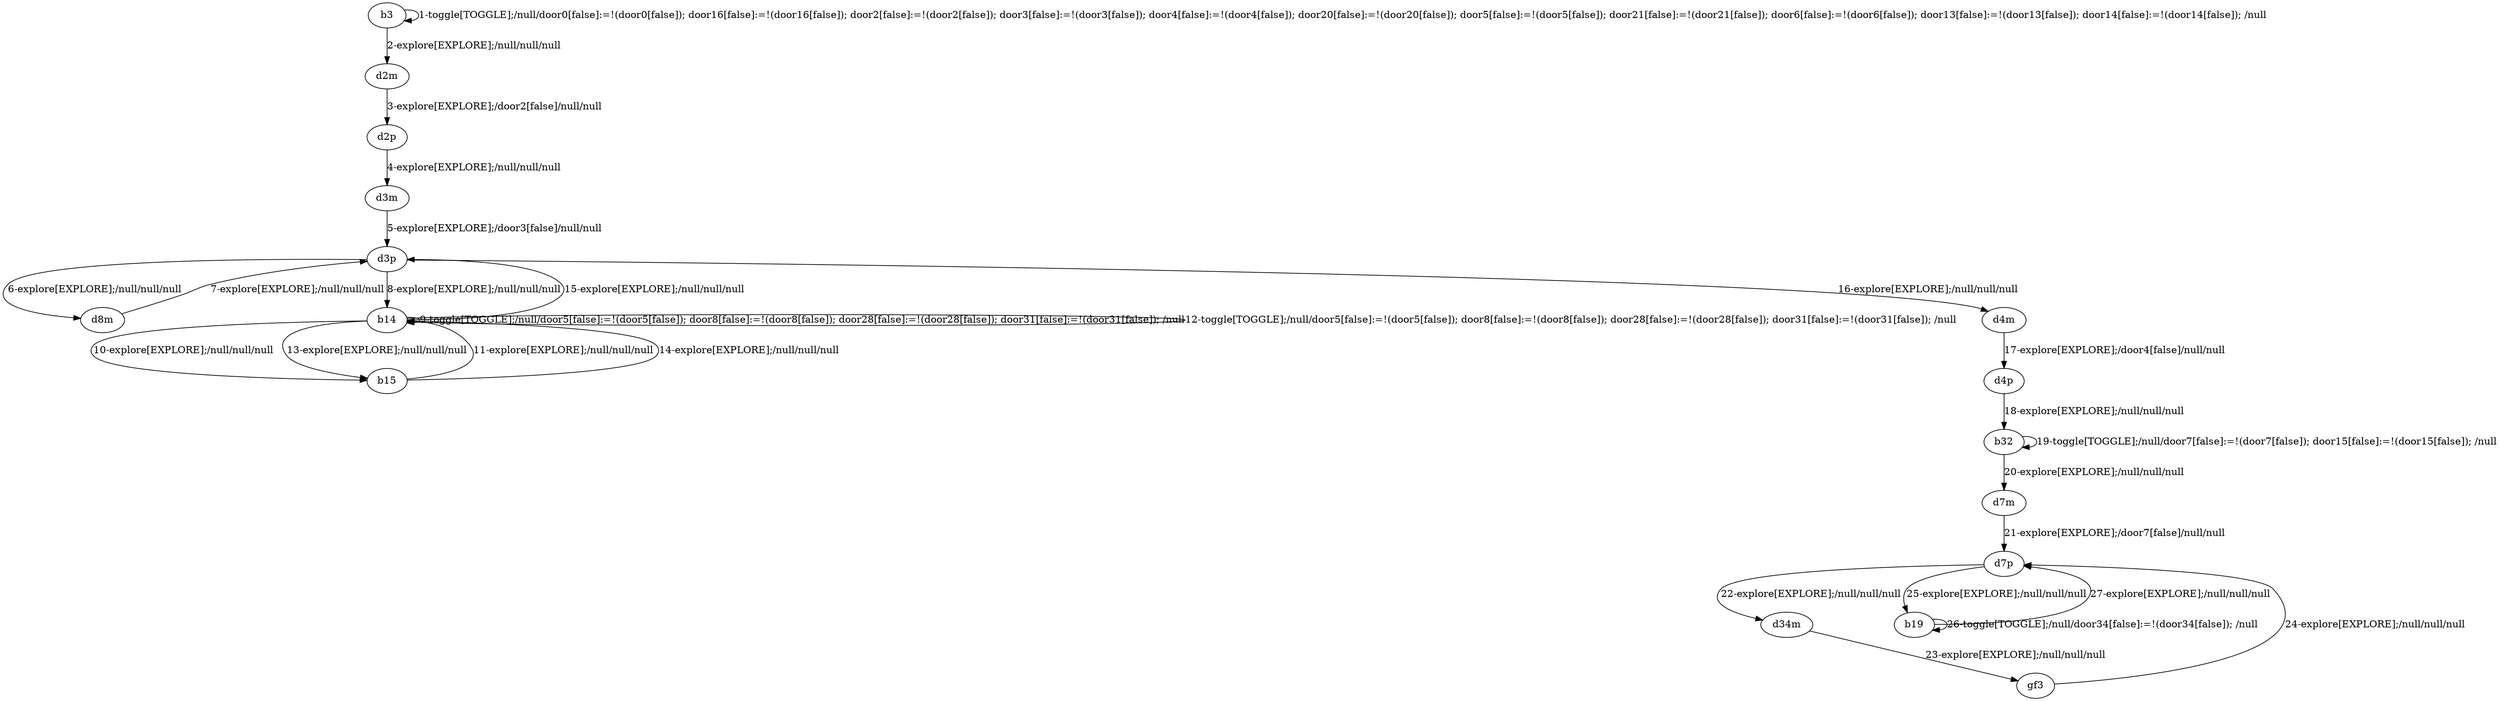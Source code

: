 # Total number of goals covered by this test: 1
# b19 --> d7p

digraph g {
"b3" -> "b3" [label = "1-toggle[TOGGLE];/null/door0[false]:=!(door0[false]); door16[false]:=!(door16[false]); door2[false]:=!(door2[false]); door3[false]:=!(door3[false]); door4[false]:=!(door4[false]); door20[false]:=!(door20[false]); door5[false]:=!(door5[false]); door21[false]:=!(door21[false]); door6[false]:=!(door6[false]); door13[false]:=!(door13[false]); door14[false]:=!(door14[false]); /null"];
"b3" -> "d2m" [label = "2-explore[EXPLORE];/null/null/null"];
"d2m" -> "d2p" [label = "3-explore[EXPLORE];/door2[false]/null/null"];
"d2p" -> "d3m" [label = "4-explore[EXPLORE];/null/null/null"];
"d3m" -> "d3p" [label = "5-explore[EXPLORE];/door3[false]/null/null"];
"d3p" -> "d8m" [label = "6-explore[EXPLORE];/null/null/null"];
"d8m" -> "d3p" [label = "7-explore[EXPLORE];/null/null/null"];
"d3p" -> "b14" [label = "8-explore[EXPLORE];/null/null/null"];
"b14" -> "b14" [label = "9-toggle[TOGGLE];/null/door5[false]:=!(door5[false]); door8[false]:=!(door8[false]); door28[false]:=!(door28[false]); door31[false]:=!(door31[false]); /null"];
"b14" -> "b15" [label = "10-explore[EXPLORE];/null/null/null"];
"b15" -> "b14" [label = "11-explore[EXPLORE];/null/null/null"];
"b14" -> "b14" [label = "12-toggle[TOGGLE];/null/door5[false]:=!(door5[false]); door8[false]:=!(door8[false]); door28[false]:=!(door28[false]); door31[false]:=!(door31[false]); /null"];
"b14" -> "b15" [label = "13-explore[EXPLORE];/null/null/null"];
"b15" -> "b14" [label = "14-explore[EXPLORE];/null/null/null"];
"b14" -> "d3p" [label = "15-explore[EXPLORE];/null/null/null"];
"d3p" -> "d4m" [label = "16-explore[EXPLORE];/null/null/null"];
"d4m" -> "d4p" [label = "17-explore[EXPLORE];/door4[false]/null/null"];
"d4p" -> "b32" [label = "18-explore[EXPLORE];/null/null/null"];
"b32" -> "b32" [label = "19-toggle[TOGGLE];/null/door7[false]:=!(door7[false]); door15[false]:=!(door15[false]); /null"];
"b32" -> "d7m" [label = "20-explore[EXPLORE];/null/null/null"];
"d7m" -> "d7p" [label = "21-explore[EXPLORE];/door7[false]/null/null"];
"d7p" -> "d34m" [label = "22-explore[EXPLORE];/null/null/null"];
"d34m" -> "gf3" [label = "23-explore[EXPLORE];/null/null/null"];
"gf3" -> "d7p" [label = "24-explore[EXPLORE];/null/null/null"];
"d7p" -> "b19" [label = "25-explore[EXPLORE];/null/null/null"];
"b19" -> "b19" [label = "26-toggle[TOGGLE];/null/door34[false]:=!(door34[false]); /null"];
"b19" -> "d7p" [label = "27-explore[EXPLORE];/null/null/null"];
}